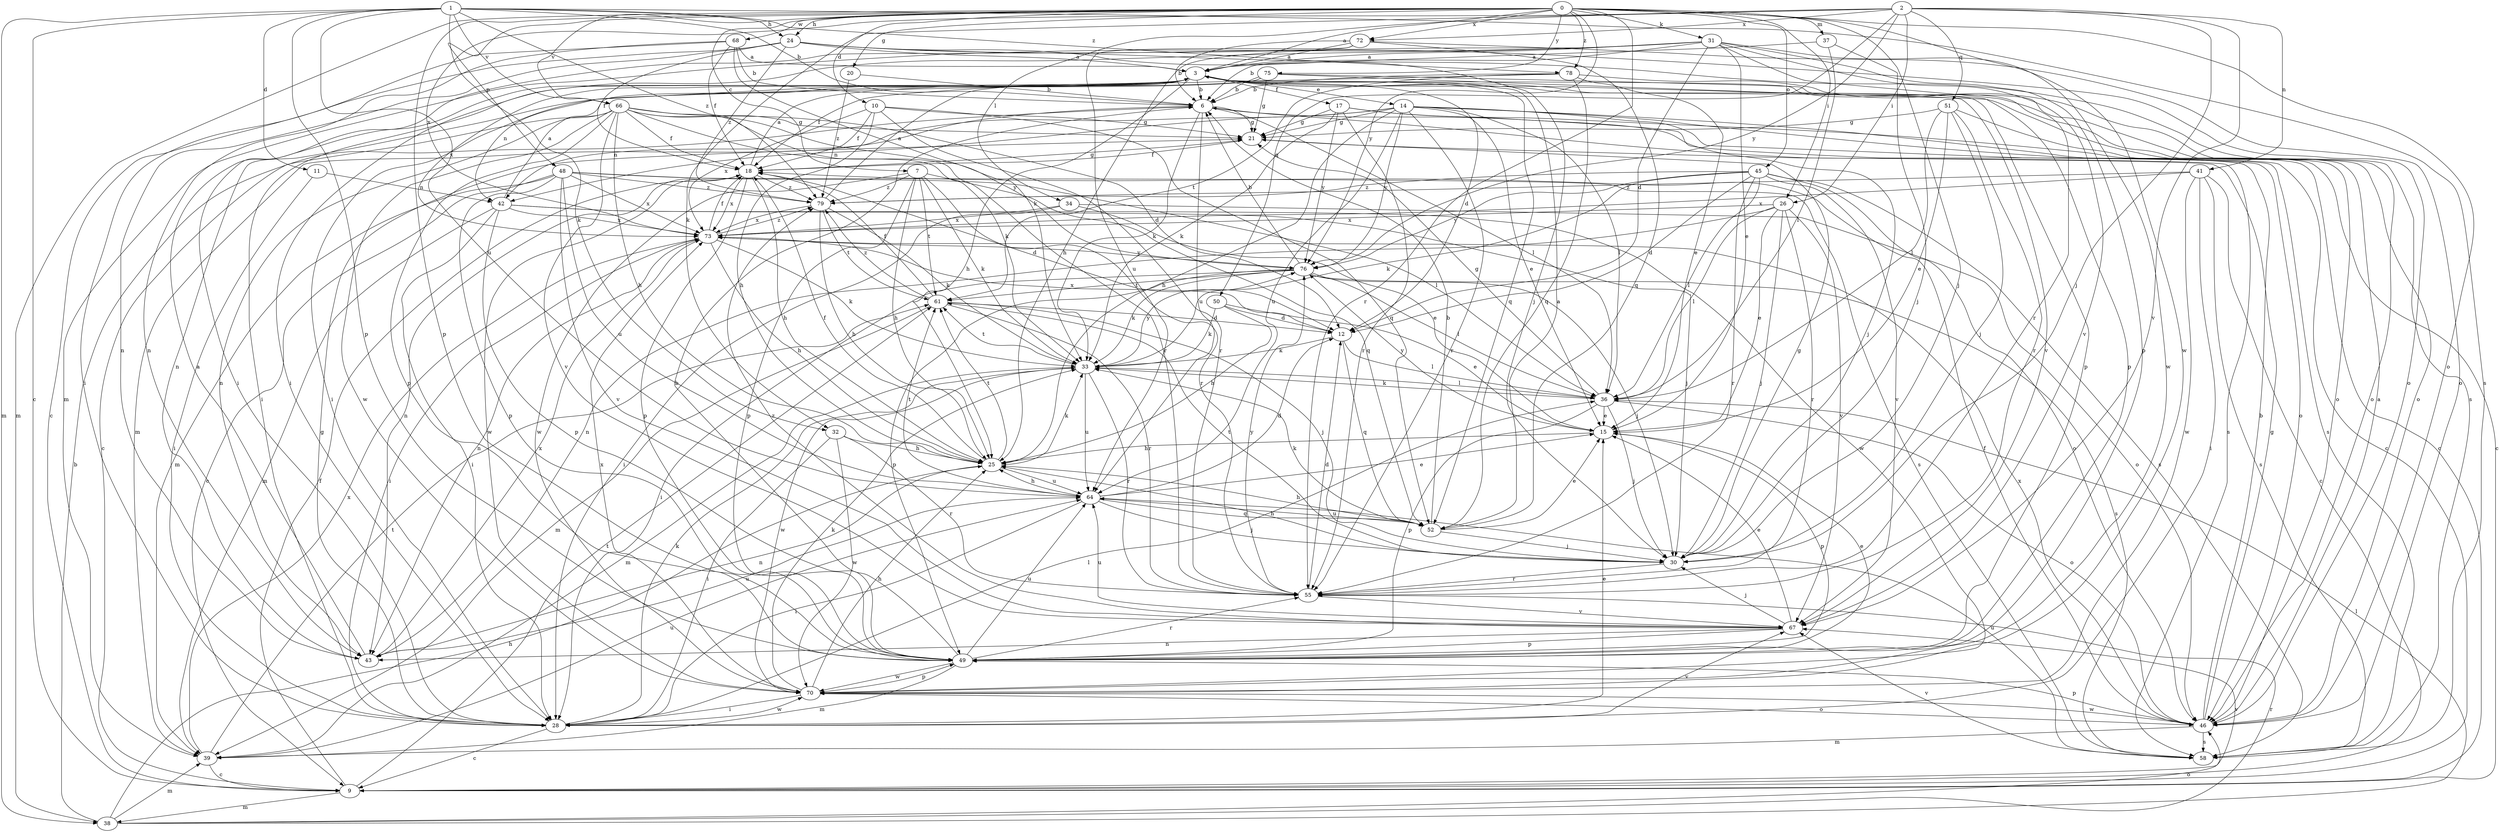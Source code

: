strict digraph  {
0;
1;
2;
3;
6;
7;
9;
10;
11;
12;
14;
15;
17;
18;
20;
21;
24;
25;
26;
28;
30;
31;
32;
33;
34;
36;
37;
38;
39;
41;
42;
43;
45;
46;
48;
49;
50;
51;
52;
55;
58;
61;
64;
66;
67;
68;
70;
72;
73;
75;
76;
78;
79;
0 -> 3  [label=a];
0 -> 7  [label=c];
0 -> 10  [label=d];
0 -> 20  [label=g];
0 -> 24  [label=h];
0 -> 26  [label=i];
0 -> 30  [label=j];
0 -> 31  [label=k];
0 -> 37  [label=m];
0 -> 38  [label=m];
0 -> 45  [label=o];
0 -> 46  [label=o];
0 -> 48  [label=p];
0 -> 49  [label=p];
0 -> 55  [label=r];
0 -> 66  [label=v];
0 -> 68  [label=w];
0 -> 70  [label=w];
0 -> 72  [label=x];
0 -> 75  [label=y];
0 -> 76  [label=y];
0 -> 78  [label=z];
1 -> 6  [label=b];
1 -> 9  [label=c];
1 -> 11  [label=d];
1 -> 24  [label=h];
1 -> 32  [label=k];
1 -> 38  [label=m];
1 -> 49  [label=p];
1 -> 58  [label=s];
1 -> 64  [label=u];
1 -> 66  [label=v];
1 -> 78  [label=z];
1 -> 79  [label=z];
2 -> 26  [label=i];
2 -> 30  [label=j];
2 -> 32  [label=k];
2 -> 34  [label=l];
2 -> 41  [label=n];
2 -> 50  [label=q];
2 -> 51  [label=q];
2 -> 67  [label=v];
2 -> 72  [label=x];
2 -> 73  [label=x];
2 -> 76  [label=y];
3 -> 6  [label=b];
3 -> 12  [label=d];
3 -> 14  [label=e];
3 -> 17  [label=f];
3 -> 25  [label=h];
3 -> 28  [label=i];
3 -> 42  [label=n];
3 -> 46  [label=o];
3 -> 49  [label=p];
3 -> 52  [label=q];
3 -> 67  [label=v];
3 -> 73  [label=x];
6 -> 21  [label=g];
6 -> 33  [label=k];
6 -> 36  [label=l];
6 -> 42  [label=n];
6 -> 58  [label=s];
6 -> 64  [label=u];
7 -> 25  [label=h];
7 -> 33  [label=k];
7 -> 49  [label=p];
7 -> 52  [label=q];
7 -> 55  [label=r];
7 -> 61  [label=t];
7 -> 70  [label=w];
7 -> 79  [label=z];
9 -> 18  [label=f];
9 -> 38  [label=m];
9 -> 61  [label=t];
9 -> 67  [label=v];
10 -> 18  [label=f];
10 -> 21  [label=g];
10 -> 25  [label=h];
10 -> 52  [label=q];
10 -> 55  [label=r];
10 -> 73  [label=x];
11 -> 28  [label=i];
11 -> 42  [label=n];
12 -> 33  [label=k];
12 -> 36  [label=l];
12 -> 52  [label=q];
12 -> 73  [label=x];
14 -> 9  [label=c];
14 -> 15  [label=e];
14 -> 21  [label=g];
14 -> 25  [label=h];
14 -> 36  [label=l];
14 -> 39  [label=m];
14 -> 42  [label=n];
14 -> 46  [label=o];
14 -> 55  [label=r];
14 -> 58  [label=s];
14 -> 64  [label=u];
14 -> 76  [label=y];
15 -> 25  [label=h];
15 -> 49  [label=p];
15 -> 76  [label=y];
17 -> 9  [label=c];
17 -> 21  [label=g];
17 -> 30  [label=j];
17 -> 33  [label=k];
17 -> 55  [label=r];
17 -> 76  [label=y];
18 -> 3  [label=a];
18 -> 12  [label=d];
18 -> 21  [label=g];
18 -> 25  [label=h];
18 -> 43  [label=n];
18 -> 49  [label=p];
18 -> 70  [label=w];
18 -> 73  [label=x];
18 -> 79  [label=z];
20 -> 6  [label=b];
20 -> 79  [label=z];
21 -> 18  [label=f];
24 -> 3  [label=a];
24 -> 9  [label=c];
24 -> 18  [label=f];
24 -> 30  [label=j];
24 -> 43  [label=n];
24 -> 46  [label=o];
24 -> 58  [label=s];
24 -> 79  [label=z];
25 -> 18  [label=f];
25 -> 33  [label=k];
25 -> 43  [label=n];
25 -> 61  [label=t];
25 -> 64  [label=u];
26 -> 15  [label=e];
26 -> 30  [label=j];
26 -> 36  [label=l];
26 -> 43  [label=n];
26 -> 55  [label=r];
26 -> 67  [label=v];
26 -> 73  [label=x];
28 -> 9  [label=c];
28 -> 15  [label=e];
28 -> 21  [label=g];
28 -> 33  [label=k];
28 -> 36  [label=l];
28 -> 67  [label=v];
28 -> 70  [label=w];
30 -> 21  [label=g];
30 -> 25  [label=h];
30 -> 55  [label=r];
30 -> 61  [label=t];
31 -> 3  [label=a];
31 -> 6  [label=b];
31 -> 12  [label=d];
31 -> 15  [label=e];
31 -> 25  [label=h];
31 -> 28  [label=i];
31 -> 39  [label=m];
31 -> 49  [label=p];
31 -> 55  [label=r];
31 -> 67  [label=v];
31 -> 70  [label=w];
32 -> 25  [label=h];
32 -> 28  [label=i];
32 -> 55  [label=r];
32 -> 70  [label=w];
33 -> 36  [label=l];
33 -> 39  [label=m];
33 -> 55  [label=r];
33 -> 61  [label=t];
33 -> 64  [label=u];
33 -> 70  [label=w];
33 -> 76  [label=y];
34 -> 15  [label=e];
34 -> 28  [label=i];
34 -> 46  [label=o];
34 -> 73  [label=x];
36 -> 15  [label=e];
36 -> 21  [label=g];
36 -> 30  [label=j];
36 -> 33  [label=k];
36 -> 46  [label=o];
36 -> 49  [label=p];
37 -> 3  [label=a];
37 -> 30  [label=j];
37 -> 36  [label=l];
38 -> 6  [label=b];
38 -> 25  [label=h];
38 -> 36  [label=l];
38 -> 39  [label=m];
38 -> 46  [label=o];
38 -> 55  [label=r];
39 -> 9  [label=c];
39 -> 61  [label=t];
39 -> 64  [label=u];
39 -> 73  [label=x];
41 -> 9  [label=c];
41 -> 28  [label=i];
41 -> 58  [label=s];
41 -> 70  [label=w];
41 -> 73  [label=x];
41 -> 79  [label=z];
42 -> 3  [label=a];
42 -> 28  [label=i];
42 -> 30  [label=j];
42 -> 39  [label=m];
42 -> 49  [label=p];
42 -> 70  [label=w];
42 -> 73  [label=x];
43 -> 3  [label=a];
43 -> 64  [label=u];
43 -> 73  [label=x];
45 -> 12  [label=d];
45 -> 33  [label=k];
45 -> 36  [label=l];
45 -> 46  [label=o];
45 -> 55  [label=r];
45 -> 58  [label=s];
45 -> 67  [label=v];
45 -> 76  [label=y];
45 -> 79  [label=z];
46 -> 3  [label=a];
46 -> 6  [label=b];
46 -> 18  [label=f];
46 -> 21  [label=g];
46 -> 39  [label=m];
46 -> 49  [label=p];
46 -> 58  [label=s];
46 -> 70  [label=w];
46 -> 73  [label=x];
48 -> 9  [label=c];
48 -> 36  [label=l];
48 -> 39  [label=m];
48 -> 49  [label=p];
48 -> 58  [label=s];
48 -> 64  [label=u];
48 -> 67  [label=v];
48 -> 73  [label=x];
48 -> 79  [label=z];
49 -> 6  [label=b];
49 -> 15  [label=e];
49 -> 39  [label=m];
49 -> 55  [label=r];
49 -> 64  [label=u];
49 -> 70  [label=w];
50 -> 12  [label=d];
50 -> 15  [label=e];
50 -> 25  [label=h];
50 -> 33  [label=k];
51 -> 9  [label=c];
51 -> 15  [label=e];
51 -> 21  [label=g];
51 -> 30  [label=j];
51 -> 36  [label=l];
51 -> 55  [label=r];
52 -> 3  [label=a];
52 -> 6  [label=b];
52 -> 15  [label=e];
52 -> 25  [label=h];
52 -> 30  [label=j];
52 -> 33  [label=k];
52 -> 64  [label=u];
55 -> 12  [label=d];
55 -> 67  [label=v];
55 -> 76  [label=y];
58 -> 64  [label=u];
58 -> 67  [label=v];
61 -> 12  [label=d];
61 -> 18  [label=f];
61 -> 30  [label=j];
61 -> 39  [label=m];
61 -> 55  [label=r];
61 -> 79  [label=z];
64 -> 12  [label=d];
64 -> 15  [label=e];
64 -> 25  [label=h];
64 -> 28  [label=i];
64 -> 30  [label=j];
64 -> 52  [label=q];
64 -> 61  [label=t];
66 -> 9  [label=c];
66 -> 12  [label=d];
66 -> 18  [label=f];
66 -> 21  [label=g];
66 -> 25  [label=h];
66 -> 33  [label=k];
66 -> 43  [label=n];
66 -> 49  [label=p];
66 -> 55  [label=r];
66 -> 67  [label=v];
66 -> 70  [label=w];
66 -> 76  [label=y];
67 -> 15  [label=e];
67 -> 30  [label=j];
67 -> 43  [label=n];
67 -> 49  [label=p];
67 -> 64  [label=u];
67 -> 79  [label=z];
68 -> 3  [label=a];
68 -> 6  [label=b];
68 -> 18  [label=f];
68 -> 28  [label=i];
68 -> 33  [label=k];
68 -> 43  [label=n];
70 -> 25  [label=h];
70 -> 28  [label=i];
70 -> 33  [label=k];
70 -> 46  [label=o];
70 -> 49  [label=p];
70 -> 73  [label=x];
72 -> 3  [label=a];
72 -> 6  [label=b];
72 -> 28  [label=i];
72 -> 46  [label=o];
72 -> 52  [label=q];
72 -> 64  [label=u];
73 -> 18  [label=f];
73 -> 25  [label=h];
73 -> 28  [label=i];
73 -> 33  [label=k];
73 -> 43  [label=n];
73 -> 76  [label=y];
73 -> 79  [label=z];
75 -> 6  [label=b];
75 -> 18  [label=f];
75 -> 21  [label=g];
75 -> 28  [label=i];
75 -> 46  [label=o];
75 -> 49  [label=p];
76 -> 6  [label=b];
76 -> 28  [label=i];
76 -> 30  [label=j];
76 -> 33  [label=k];
76 -> 36  [label=l];
76 -> 49  [label=p];
76 -> 58  [label=s];
76 -> 61  [label=t];
78 -> 6  [label=b];
78 -> 15  [label=e];
78 -> 43  [label=n];
78 -> 46  [label=o];
78 -> 52  [label=q];
78 -> 61  [label=t];
79 -> 3  [label=a];
79 -> 25  [label=h];
79 -> 33  [label=k];
79 -> 61  [label=t];
79 -> 73  [label=x];
}
